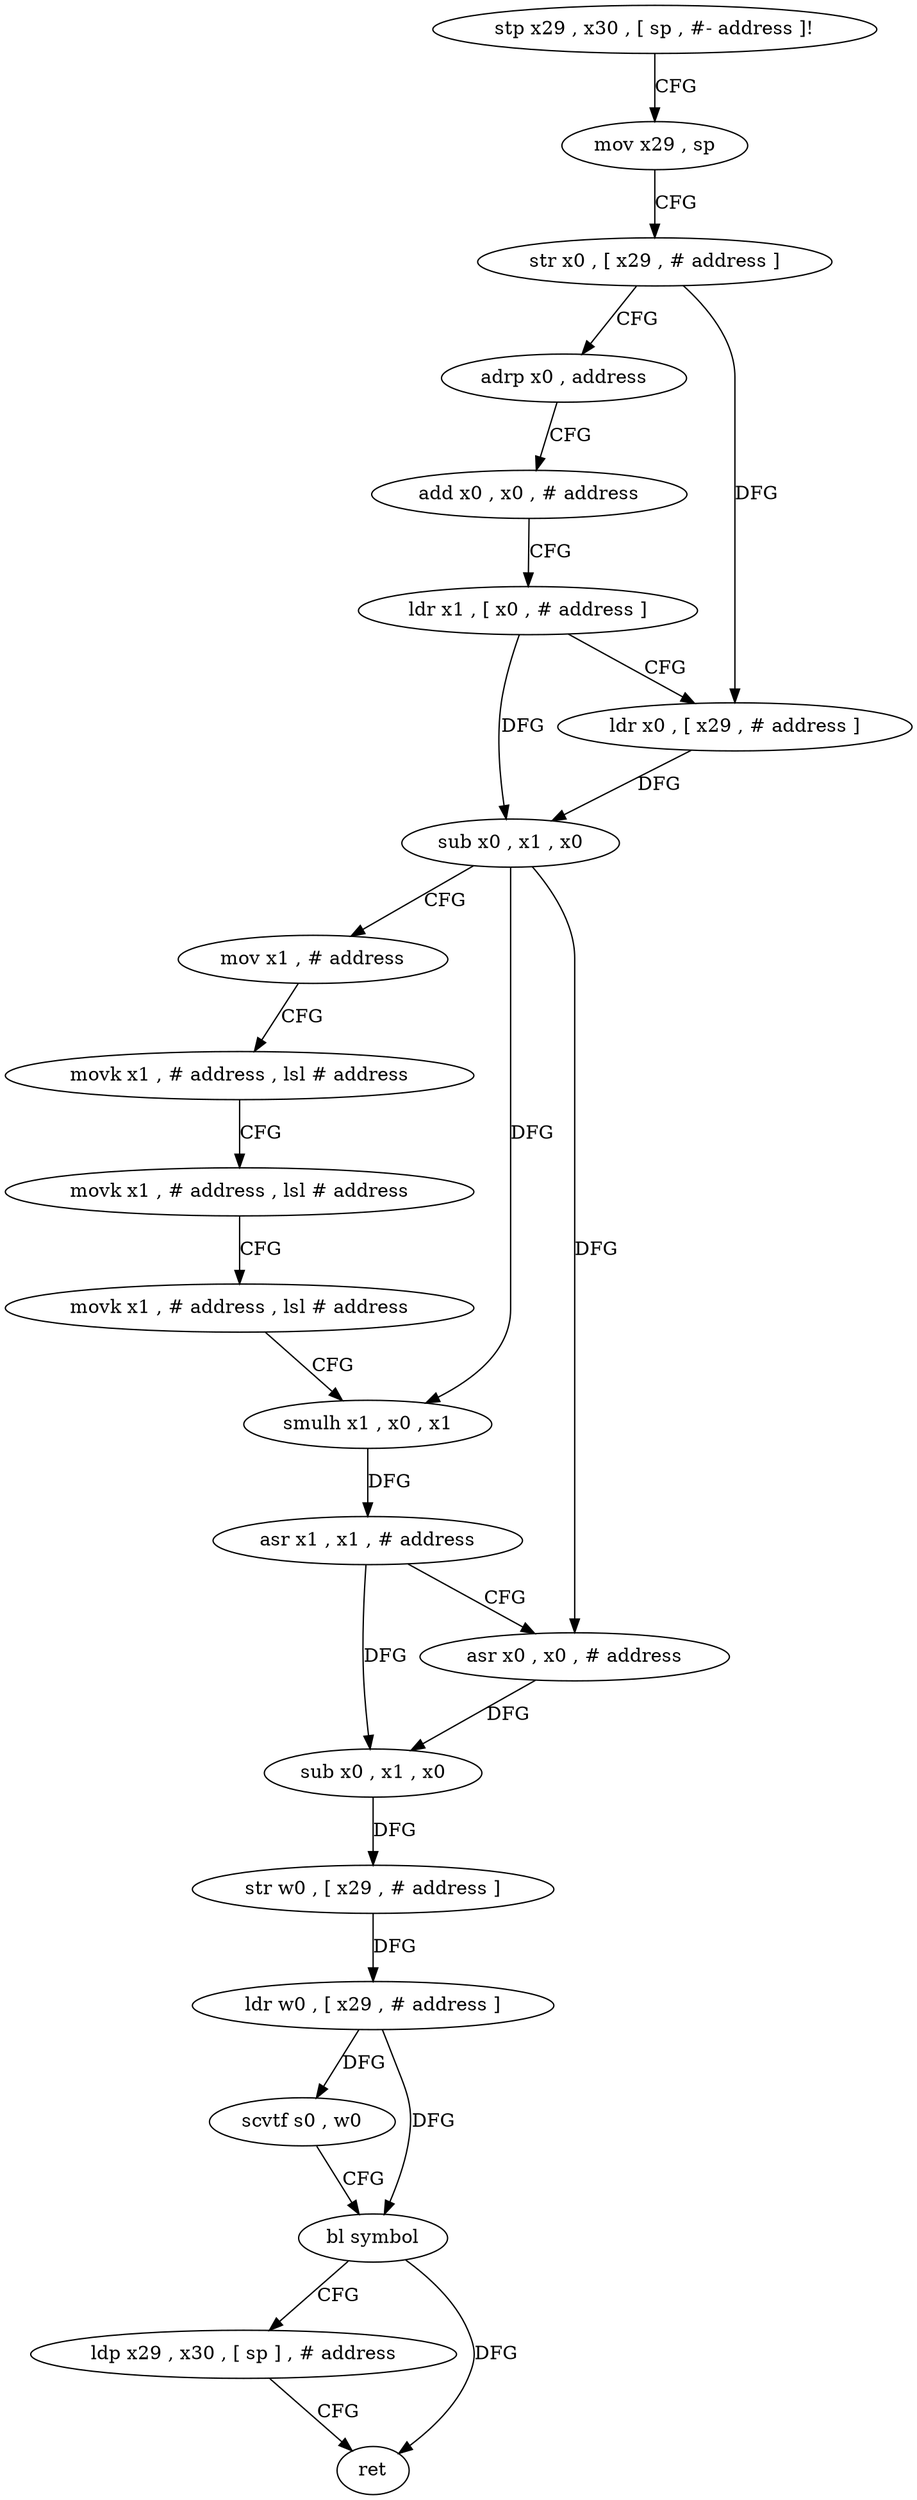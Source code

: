 digraph "func" {
"4263368" [label = "stp x29 , x30 , [ sp , #- address ]!" ]
"4263372" [label = "mov x29 , sp" ]
"4263376" [label = "str x0 , [ x29 , # address ]" ]
"4263380" [label = "adrp x0 , address" ]
"4263384" [label = "add x0 , x0 , # address" ]
"4263388" [label = "ldr x1 , [ x0 , # address ]" ]
"4263392" [label = "ldr x0 , [ x29 , # address ]" ]
"4263396" [label = "sub x0 , x1 , x0" ]
"4263400" [label = "mov x1 , # address" ]
"4263404" [label = "movk x1 , # address , lsl # address" ]
"4263408" [label = "movk x1 , # address , lsl # address" ]
"4263412" [label = "movk x1 , # address , lsl # address" ]
"4263416" [label = "smulh x1 , x0 , x1" ]
"4263420" [label = "asr x1 , x1 , # address" ]
"4263424" [label = "asr x0 , x0 , # address" ]
"4263428" [label = "sub x0 , x1 , x0" ]
"4263432" [label = "str w0 , [ x29 , # address ]" ]
"4263436" [label = "ldr w0 , [ x29 , # address ]" ]
"4263440" [label = "scvtf s0 , w0" ]
"4263444" [label = "bl symbol" ]
"4263448" [label = "ldp x29 , x30 , [ sp ] , # address" ]
"4263452" [label = "ret" ]
"4263368" -> "4263372" [ label = "CFG" ]
"4263372" -> "4263376" [ label = "CFG" ]
"4263376" -> "4263380" [ label = "CFG" ]
"4263376" -> "4263392" [ label = "DFG" ]
"4263380" -> "4263384" [ label = "CFG" ]
"4263384" -> "4263388" [ label = "CFG" ]
"4263388" -> "4263392" [ label = "CFG" ]
"4263388" -> "4263396" [ label = "DFG" ]
"4263392" -> "4263396" [ label = "DFG" ]
"4263396" -> "4263400" [ label = "CFG" ]
"4263396" -> "4263416" [ label = "DFG" ]
"4263396" -> "4263424" [ label = "DFG" ]
"4263400" -> "4263404" [ label = "CFG" ]
"4263404" -> "4263408" [ label = "CFG" ]
"4263408" -> "4263412" [ label = "CFG" ]
"4263412" -> "4263416" [ label = "CFG" ]
"4263416" -> "4263420" [ label = "DFG" ]
"4263420" -> "4263424" [ label = "CFG" ]
"4263420" -> "4263428" [ label = "DFG" ]
"4263424" -> "4263428" [ label = "DFG" ]
"4263428" -> "4263432" [ label = "DFG" ]
"4263432" -> "4263436" [ label = "DFG" ]
"4263436" -> "4263440" [ label = "DFG" ]
"4263436" -> "4263444" [ label = "DFG" ]
"4263440" -> "4263444" [ label = "CFG" ]
"4263444" -> "4263448" [ label = "CFG" ]
"4263444" -> "4263452" [ label = "DFG" ]
"4263448" -> "4263452" [ label = "CFG" ]
}
